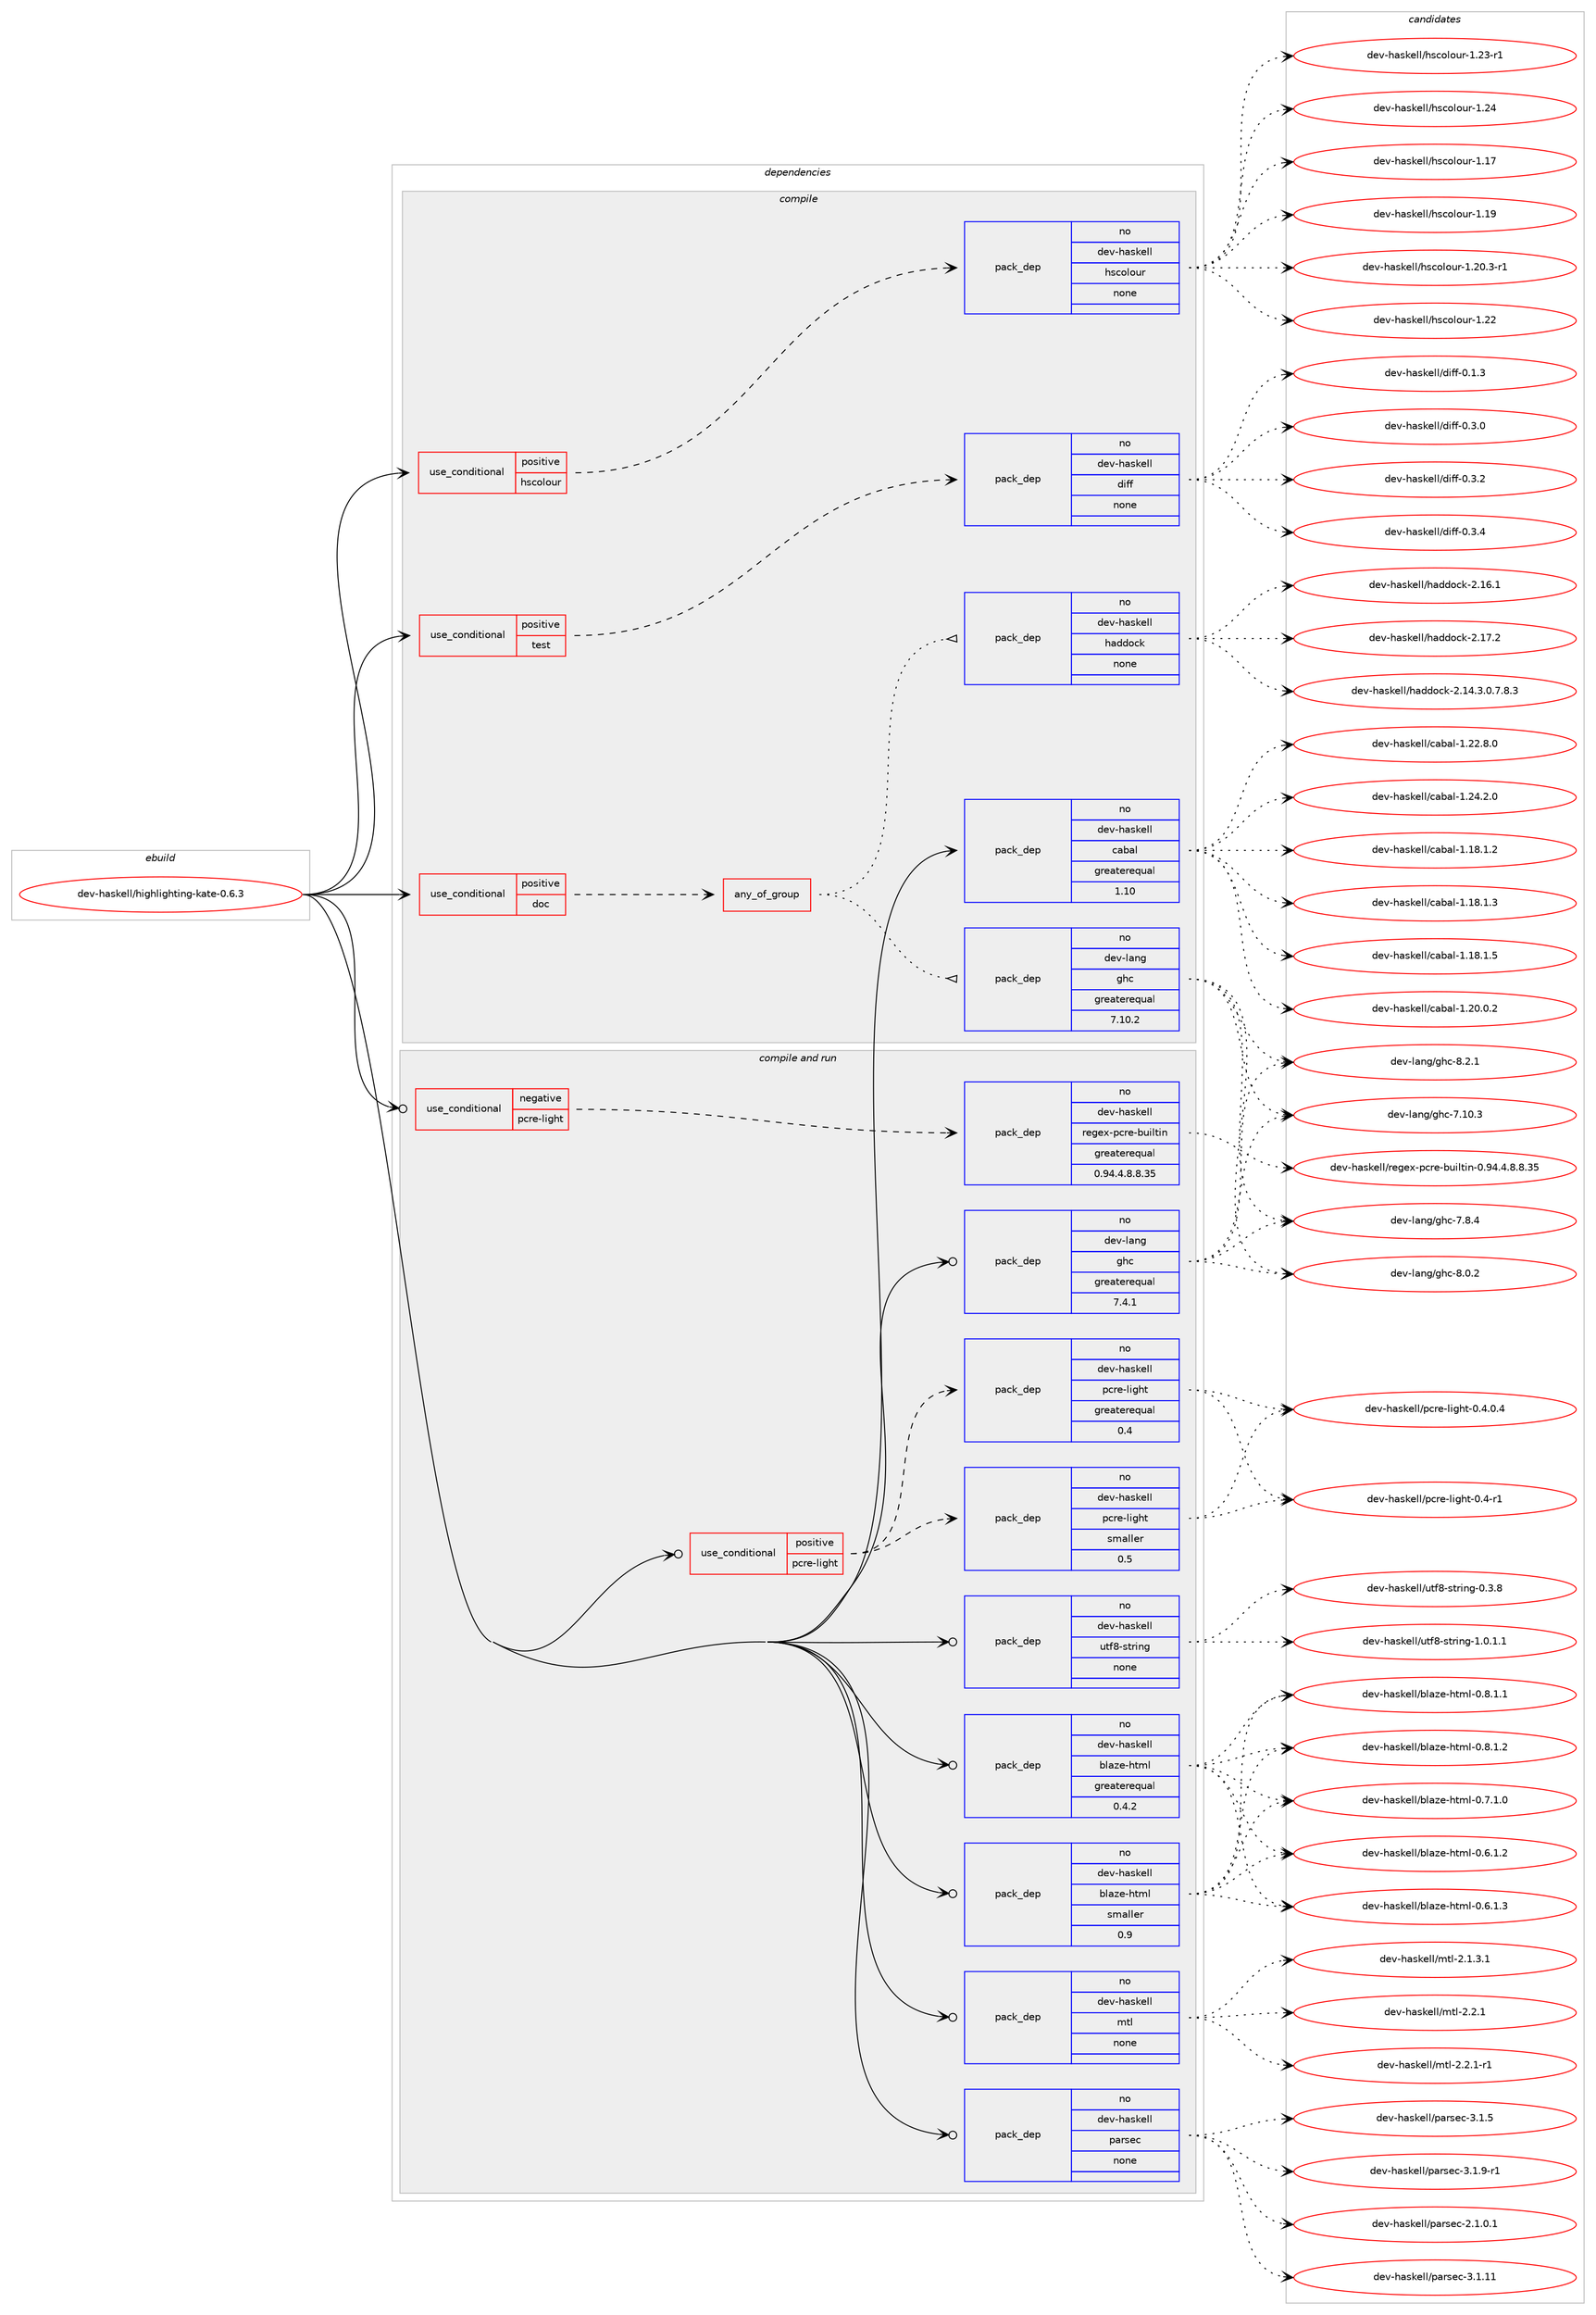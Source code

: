 digraph prolog {

# *************
# Graph options
# *************

newrank=true;
concentrate=true;
compound=true;
graph [rankdir=LR,fontname=Helvetica,fontsize=10,ranksep=1.5];#, ranksep=2.5, nodesep=0.2];
edge  [arrowhead=vee];
node  [fontname=Helvetica,fontsize=10];

# **********
# The ebuild
# **********

subgraph cluster_leftcol {
color=gray;
rank=same;
label=<<i>ebuild</i>>;
id [label="dev-haskell/highlighting-kate-0.6.3", color=red, width=4, href="../dev-haskell/highlighting-kate-0.6.3.svg"];
}

# ****************
# The dependencies
# ****************

subgraph cluster_midcol {
color=gray;
label=<<i>dependencies</i>>;
subgraph cluster_compile {
fillcolor="#eeeeee";
style=filled;
label=<<i>compile</i>>;
subgraph cond19256 {
dependency82918 [label=<<TABLE BORDER="0" CELLBORDER="1" CELLSPACING="0" CELLPADDING="4"><TR><TD ROWSPAN="3" CELLPADDING="10">use_conditional</TD></TR><TR><TD>positive</TD></TR><TR><TD>doc</TD></TR></TABLE>>, shape=none, color=red];
subgraph any2136 {
dependency82919 [label=<<TABLE BORDER="0" CELLBORDER="1" CELLSPACING="0" CELLPADDING="4"><TR><TD CELLPADDING="10">any_of_group</TD></TR></TABLE>>, shape=none, color=red];subgraph pack61496 {
dependency82920 [label=<<TABLE BORDER="0" CELLBORDER="1" CELLSPACING="0" CELLPADDING="4" WIDTH="220"><TR><TD ROWSPAN="6" CELLPADDING="30">pack_dep</TD></TR><TR><TD WIDTH="110">no</TD></TR><TR><TD>dev-haskell</TD></TR><TR><TD>haddock</TD></TR><TR><TD>none</TD></TR><TR><TD></TD></TR></TABLE>>, shape=none, color=blue];
}
dependency82919:e -> dependency82920:w [weight=20,style="dotted",arrowhead="oinv"];
subgraph pack61497 {
dependency82921 [label=<<TABLE BORDER="0" CELLBORDER="1" CELLSPACING="0" CELLPADDING="4" WIDTH="220"><TR><TD ROWSPAN="6" CELLPADDING="30">pack_dep</TD></TR><TR><TD WIDTH="110">no</TD></TR><TR><TD>dev-lang</TD></TR><TR><TD>ghc</TD></TR><TR><TD>greaterequal</TD></TR><TR><TD>7.10.2</TD></TR></TABLE>>, shape=none, color=blue];
}
dependency82919:e -> dependency82921:w [weight=20,style="dotted",arrowhead="oinv"];
}
dependency82918:e -> dependency82919:w [weight=20,style="dashed",arrowhead="vee"];
}
id:e -> dependency82918:w [weight=20,style="solid",arrowhead="vee"];
subgraph cond19257 {
dependency82922 [label=<<TABLE BORDER="0" CELLBORDER="1" CELLSPACING="0" CELLPADDING="4"><TR><TD ROWSPAN="3" CELLPADDING="10">use_conditional</TD></TR><TR><TD>positive</TD></TR><TR><TD>hscolour</TD></TR></TABLE>>, shape=none, color=red];
subgraph pack61498 {
dependency82923 [label=<<TABLE BORDER="0" CELLBORDER="1" CELLSPACING="0" CELLPADDING="4" WIDTH="220"><TR><TD ROWSPAN="6" CELLPADDING="30">pack_dep</TD></TR><TR><TD WIDTH="110">no</TD></TR><TR><TD>dev-haskell</TD></TR><TR><TD>hscolour</TD></TR><TR><TD>none</TD></TR><TR><TD></TD></TR></TABLE>>, shape=none, color=blue];
}
dependency82922:e -> dependency82923:w [weight=20,style="dashed",arrowhead="vee"];
}
id:e -> dependency82922:w [weight=20,style="solid",arrowhead="vee"];
subgraph cond19258 {
dependency82924 [label=<<TABLE BORDER="0" CELLBORDER="1" CELLSPACING="0" CELLPADDING="4"><TR><TD ROWSPAN="3" CELLPADDING="10">use_conditional</TD></TR><TR><TD>positive</TD></TR><TR><TD>test</TD></TR></TABLE>>, shape=none, color=red];
subgraph pack61499 {
dependency82925 [label=<<TABLE BORDER="0" CELLBORDER="1" CELLSPACING="0" CELLPADDING="4" WIDTH="220"><TR><TD ROWSPAN="6" CELLPADDING="30">pack_dep</TD></TR><TR><TD WIDTH="110">no</TD></TR><TR><TD>dev-haskell</TD></TR><TR><TD>diff</TD></TR><TR><TD>none</TD></TR><TR><TD></TD></TR></TABLE>>, shape=none, color=blue];
}
dependency82924:e -> dependency82925:w [weight=20,style="dashed",arrowhead="vee"];
}
id:e -> dependency82924:w [weight=20,style="solid",arrowhead="vee"];
subgraph pack61500 {
dependency82926 [label=<<TABLE BORDER="0" CELLBORDER="1" CELLSPACING="0" CELLPADDING="4" WIDTH="220"><TR><TD ROWSPAN="6" CELLPADDING="30">pack_dep</TD></TR><TR><TD WIDTH="110">no</TD></TR><TR><TD>dev-haskell</TD></TR><TR><TD>cabal</TD></TR><TR><TD>greaterequal</TD></TR><TR><TD>1.10</TD></TR></TABLE>>, shape=none, color=blue];
}
id:e -> dependency82926:w [weight=20,style="solid",arrowhead="vee"];
}
subgraph cluster_compileandrun {
fillcolor="#eeeeee";
style=filled;
label=<<i>compile and run</i>>;
subgraph cond19259 {
dependency82927 [label=<<TABLE BORDER="0" CELLBORDER="1" CELLSPACING="0" CELLPADDING="4"><TR><TD ROWSPAN="3" CELLPADDING="10">use_conditional</TD></TR><TR><TD>negative</TD></TR><TR><TD>pcre-light</TD></TR></TABLE>>, shape=none, color=red];
subgraph pack61501 {
dependency82928 [label=<<TABLE BORDER="0" CELLBORDER="1" CELLSPACING="0" CELLPADDING="4" WIDTH="220"><TR><TD ROWSPAN="6" CELLPADDING="30">pack_dep</TD></TR><TR><TD WIDTH="110">no</TD></TR><TR><TD>dev-haskell</TD></TR><TR><TD>regex-pcre-builtin</TD></TR><TR><TD>greaterequal</TD></TR><TR><TD>0.94.4.8.8.35</TD></TR></TABLE>>, shape=none, color=blue];
}
dependency82927:e -> dependency82928:w [weight=20,style="dashed",arrowhead="vee"];
}
id:e -> dependency82927:w [weight=20,style="solid",arrowhead="odotvee"];
subgraph cond19260 {
dependency82929 [label=<<TABLE BORDER="0" CELLBORDER="1" CELLSPACING="0" CELLPADDING="4"><TR><TD ROWSPAN="3" CELLPADDING="10">use_conditional</TD></TR><TR><TD>positive</TD></TR><TR><TD>pcre-light</TD></TR></TABLE>>, shape=none, color=red];
subgraph pack61502 {
dependency82930 [label=<<TABLE BORDER="0" CELLBORDER="1" CELLSPACING="0" CELLPADDING="4" WIDTH="220"><TR><TD ROWSPAN="6" CELLPADDING="30">pack_dep</TD></TR><TR><TD WIDTH="110">no</TD></TR><TR><TD>dev-haskell</TD></TR><TR><TD>pcre-light</TD></TR><TR><TD>greaterequal</TD></TR><TR><TD>0.4</TD></TR></TABLE>>, shape=none, color=blue];
}
dependency82929:e -> dependency82930:w [weight=20,style="dashed",arrowhead="vee"];
subgraph pack61503 {
dependency82931 [label=<<TABLE BORDER="0" CELLBORDER="1" CELLSPACING="0" CELLPADDING="4" WIDTH="220"><TR><TD ROWSPAN="6" CELLPADDING="30">pack_dep</TD></TR><TR><TD WIDTH="110">no</TD></TR><TR><TD>dev-haskell</TD></TR><TR><TD>pcre-light</TD></TR><TR><TD>smaller</TD></TR><TR><TD>0.5</TD></TR></TABLE>>, shape=none, color=blue];
}
dependency82929:e -> dependency82931:w [weight=20,style="dashed",arrowhead="vee"];
}
id:e -> dependency82929:w [weight=20,style="solid",arrowhead="odotvee"];
subgraph pack61504 {
dependency82932 [label=<<TABLE BORDER="0" CELLBORDER="1" CELLSPACING="0" CELLPADDING="4" WIDTH="220"><TR><TD ROWSPAN="6" CELLPADDING="30">pack_dep</TD></TR><TR><TD WIDTH="110">no</TD></TR><TR><TD>dev-haskell</TD></TR><TR><TD>blaze-html</TD></TR><TR><TD>greaterequal</TD></TR><TR><TD>0.4.2</TD></TR></TABLE>>, shape=none, color=blue];
}
id:e -> dependency82932:w [weight=20,style="solid",arrowhead="odotvee"];
subgraph pack61505 {
dependency82933 [label=<<TABLE BORDER="0" CELLBORDER="1" CELLSPACING="0" CELLPADDING="4" WIDTH="220"><TR><TD ROWSPAN="6" CELLPADDING="30">pack_dep</TD></TR><TR><TD WIDTH="110">no</TD></TR><TR><TD>dev-haskell</TD></TR><TR><TD>blaze-html</TD></TR><TR><TD>smaller</TD></TR><TR><TD>0.9</TD></TR></TABLE>>, shape=none, color=blue];
}
id:e -> dependency82933:w [weight=20,style="solid",arrowhead="odotvee"];
subgraph pack61506 {
dependency82934 [label=<<TABLE BORDER="0" CELLBORDER="1" CELLSPACING="0" CELLPADDING="4" WIDTH="220"><TR><TD ROWSPAN="6" CELLPADDING="30">pack_dep</TD></TR><TR><TD WIDTH="110">no</TD></TR><TR><TD>dev-haskell</TD></TR><TR><TD>mtl</TD></TR><TR><TD>none</TD></TR><TR><TD></TD></TR></TABLE>>, shape=none, color=blue];
}
id:e -> dependency82934:w [weight=20,style="solid",arrowhead="odotvee"];
subgraph pack61507 {
dependency82935 [label=<<TABLE BORDER="0" CELLBORDER="1" CELLSPACING="0" CELLPADDING="4" WIDTH="220"><TR><TD ROWSPAN="6" CELLPADDING="30">pack_dep</TD></TR><TR><TD WIDTH="110">no</TD></TR><TR><TD>dev-haskell</TD></TR><TR><TD>parsec</TD></TR><TR><TD>none</TD></TR><TR><TD></TD></TR></TABLE>>, shape=none, color=blue];
}
id:e -> dependency82935:w [weight=20,style="solid",arrowhead="odotvee"];
subgraph pack61508 {
dependency82936 [label=<<TABLE BORDER="0" CELLBORDER="1" CELLSPACING="0" CELLPADDING="4" WIDTH="220"><TR><TD ROWSPAN="6" CELLPADDING="30">pack_dep</TD></TR><TR><TD WIDTH="110">no</TD></TR><TR><TD>dev-haskell</TD></TR><TR><TD>utf8-string</TD></TR><TR><TD>none</TD></TR><TR><TD></TD></TR></TABLE>>, shape=none, color=blue];
}
id:e -> dependency82936:w [weight=20,style="solid",arrowhead="odotvee"];
subgraph pack61509 {
dependency82937 [label=<<TABLE BORDER="0" CELLBORDER="1" CELLSPACING="0" CELLPADDING="4" WIDTH="220"><TR><TD ROWSPAN="6" CELLPADDING="30">pack_dep</TD></TR><TR><TD WIDTH="110">no</TD></TR><TR><TD>dev-lang</TD></TR><TR><TD>ghc</TD></TR><TR><TD>greaterequal</TD></TR><TR><TD>7.4.1</TD></TR></TABLE>>, shape=none, color=blue];
}
id:e -> dependency82937:w [weight=20,style="solid",arrowhead="odotvee"];
}
subgraph cluster_run {
fillcolor="#eeeeee";
style=filled;
label=<<i>run</i>>;
}
}

# **************
# The candidates
# **************

subgraph cluster_choices {
rank=same;
color=gray;
label=<<i>candidates</i>>;

subgraph choice61496 {
color=black;
nodesep=1;
choice1001011184510497115107101108108471049710010011199107455046495246514648465546564651 [label="dev-haskell/haddock-2.14.3.0.7.8.3", color=red, width=4,href="../dev-haskell/haddock-2.14.3.0.7.8.3.svg"];
choice100101118451049711510710110810847104971001001119910745504649544649 [label="dev-haskell/haddock-2.16.1", color=red, width=4,href="../dev-haskell/haddock-2.16.1.svg"];
choice100101118451049711510710110810847104971001001119910745504649554650 [label="dev-haskell/haddock-2.17.2", color=red, width=4,href="../dev-haskell/haddock-2.17.2.svg"];
dependency82920:e -> choice1001011184510497115107101108108471049710010011199107455046495246514648465546564651:w [style=dotted,weight="100"];
dependency82920:e -> choice100101118451049711510710110810847104971001001119910745504649544649:w [style=dotted,weight="100"];
dependency82920:e -> choice100101118451049711510710110810847104971001001119910745504649554650:w [style=dotted,weight="100"];
}
subgraph choice61497 {
color=black;
nodesep=1;
choice1001011184510897110103471031049945554649484651 [label="dev-lang/ghc-7.10.3", color=red, width=4,href="../dev-lang/ghc-7.10.3.svg"];
choice10010111845108971101034710310499455546564652 [label="dev-lang/ghc-7.8.4", color=red, width=4,href="../dev-lang/ghc-7.8.4.svg"];
choice10010111845108971101034710310499455646484650 [label="dev-lang/ghc-8.0.2", color=red, width=4,href="../dev-lang/ghc-8.0.2.svg"];
choice10010111845108971101034710310499455646504649 [label="dev-lang/ghc-8.2.1", color=red, width=4,href="../dev-lang/ghc-8.2.1.svg"];
dependency82921:e -> choice1001011184510897110103471031049945554649484651:w [style=dotted,weight="100"];
dependency82921:e -> choice10010111845108971101034710310499455546564652:w [style=dotted,weight="100"];
dependency82921:e -> choice10010111845108971101034710310499455646484650:w [style=dotted,weight="100"];
dependency82921:e -> choice10010111845108971101034710310499455646504649:w [style=dotted,weight="100"];
}
subgraph choice61498 {
color=black;
nodesep=1;
choice100101118451049711510710110810847104115991111081111171144549464955 [label="dev-haskell/hscolour-1.17", color=red, width=4,href="../dev-haskell/hscolour-1.17.svg"];
choice100101118451049711510710110810847104115991111081111171144549464957 [label="dev-haskell/hscolour-1.19", color=red, width=4,href="../dev-haskell/hscolour-1.19.svg"];
choice10010111845104971151071011081084710411599111108111117114454946504846514511449 [label="dev-haskell/hscolour-1.20.3-r1", color=red, width=4,href="../dev-haskell/hscolour-1.20.3-r1.svg"];
choice100101118451049711510710110810847104115991111081111171144549465050 [label="dev-haskell/hscolour-1.22", color=red, width=4,href="../dev-haskell/hscolour-1.22.svg"];
choice1001011184510497115107101108108471041159911110811111711445494650514511449 [label="dev-haskell/hscolour-1.23-r1", color=red, width=4,href="../dev-haskell/hscolour-1.23-r1.svg"];
choice100101118451049711510710110810847104115991111081111171144549465052 [label="dev-haskell/hscolour-1.24", color=red, width=4,href="../dev-haskell/hscolour-1.24.svg"];
dependency82923:e -> choice100101118451049711510710110810847104115991111081111171144549464955:w [style=dotted,weight="100"];
dependency82923:e -> choice100101118451049711510710110810847104115991111081111171144549464957:w [style=dotted,weight="100"];
dependency82923:e -> choice10010111845104971151071011081084710411599111108111117114454946504846514511449:w [style=dotted,weight="100"];
dependency82923:e -> choice100101118451049711510710110810847104115991111081111171144549465050:w [style=dotted,weight="100"];
dependency82923:e -> choice1001011184510497115107101108108471041159911110811111711445494650514511449:w [style=dotted,weight="100"];
dependency82923:e -> choice100101118451049711510710110810847104115991111081111171144549465052:w [style=dotted,weight="100"];
}
subgraph choice61499 {
color=black;
nodesep=1;
choice100101118451049711510710110810847100105102102454846494651 [label="dev-haskell/diff-0.1.3", color=red, width=4,href="../dev-haskell/diff-0.1.3.svg"];
choice100101118451049711510710110810847100105102102454846514648 [label="dev-haskell/diff-0.3.0", color=red, width=4,href="../dev-haskell/diff-0.3.0.svg"];
choice100101118451049711510710110810847100105102102454846514650 [label="dev-haskell/diff-0.3.2", color=red, width=4,href="../dev-haskell/diff-0.3.2.svg"];
choice100101118451049711510710110810847100105102102454846514652 [label="dev-haskell/diff-0.3.4", color=red, width=4,href="../dev-haskell/diff-0.3.4.svg"];
dependency82925:e -> choice100101118451049711510710110810847100105102102454846494651:w [style=dotted,weight="100"];
dependency82925:e -> choice100101118451049711510710110810847100105102102454846514648:w [style=dotted,weight="100"];
dependency82925:e -> choice100101118451049711510710110810847100105102102454846514650:w [style=dotted,weight="100"];
dependency82925:e -> choice100101118451049711510710110810847100105102102454846514652:w [style=dotted,weight="100"];
}
subgraph choice61500 {
color=black;
nodesep=1;
choice10010111845104971151071011081084799979897108454946495646494650 [label="dev-haskell/cabal-1.18.1.2", color=red, width=4,href="../dev-haskell/cabal-1.18.1.2.svg"];
choice10010111845104971151071011081084799979897108454946495646494651 [label="dev-haskell/cabal-1.18.1.3", color=red, width=4,href="../dev-haskell/cabal-1.18.1.3.svg"];
choice10010111845104971151071011081084799979897108454946495646494653 [label="dev-haskell/cabal-1.18.1.5", color=red, width=4,href="../dev-haskell/cabal-1.18.1.5.svg"];
choice10010111845104971151071011081084799979897108454946504846484650 [label="dev-haskell/cabal-1.20.0.2", color=red, width=4,href="../dev-haskell/cabal-1.20.0.2.svg"];
choice10010111845104971151071011081084799979897108454946505046564648 [label="dev-haskell/cabal-1.22.8.0", color=red, width=4,href="../dev-haskell/cabal-1.22.8.0.svg"];
choice10010111845104971151071011081084799979897108454946505246504648 [label="dev-haskell/cabal-1.24.2.0", color=red, width=4,href="../dev-haskell/cabal-1.24.2.0.svg"];
dependency82926:e -> choice10010111845104971151071011081084799979897108454946495646494650:w [style=dotted,weight="100"];
dependency82926:e -> choice10010111845104971151071011081084799979897108454946495646494651:w [style=dotted,weight="100"];
dependency82926:e -> choice10010111845104971151071011081084799979897108454946495646494653:w [style=dotted,weight="100"];
dependency82926:e -> choice10010111845104971151071011081084799979897108454946504846484650:w [style=dotted,weight="100"];
dependency82926:e -> choice10010111845104971151071011081084799979897108454946505046564648:w [style=dotted,weight="100"];
dependency82926:e -> choice10010111845104971151071011081084799979897108454946505246504648:w [style=dotted,weight="100"];
}
subgraph choice61501 {
color=black;
nodesep=1;
choice100101118451049711510710110810847114101103101120451129911410145981171051081161051104548465752465246564656465153 [label="dev-haskell/regex-pcre-builtin-0.94.4.8.8.35", color=red, width=4,href="../dev-haskell/regex-pcre-builtin-0.94.4.8.8.35.svg"];
dependency82928:e -> choice100101118451049711510710110810847114101103101120451129911410145981171051081161051104548465752465246564656465153:w [style=dotted,weight="100"];
}
subgraph choice61502 {
color=black;
nodesep=1;
choice1001011184510497115107101108108471129911410145108105103104116454846524511449 [label="dev-haskell/pcre-light-0.4-r1", color=red, width=4,href="../dev-haskell/pcre-light-0.4-r1.svg"];
choice10010111845104971151071011081084711299114101451081051031041164548465246484652 [label="dev-haskell/pcre-light-0.4.0.4", color=red, width=4,href="../dev-haskell/pcre-light-0.4.0.4.svg"];
dependency82930:e -> choice1001011184510497115107101108108471129911410145108105103104116454846524511449:w [style=dotted,weight="100"];
dependency82930:e -> choice10010111845104971151071011081084711299114101451081051031041164548465246484652:w [style=dotted,weight="100"];
}
subgraph choice61503 {
color=black;
nodesep=1;
choice1001011184510497115107101108108471129911410145108105103104116454846524511449 [label="dev-haskell/pcre-light-0.4-r1", color=red, width=4,href="../dev-haskell/pcre-light-0.4-r1.svg"];
choice10010111845104971151071011081084711299114101451081051031041164548465246484652 [label="dev-haskell/pcre-light-0.4.0.4", color=red, width=4,href="../dev-haskell/pcre-light-0.4.0.4.svg"];
dependency82931:e -> choice1001011184510497115107101108108471129911410145108105103104116454846524511449:w [style=dotted,weight="100"];
dependency82931:e -> choice10010111845104971151071011081084711299114101451081051031041164548465246484652:w [style=dotted,weight="100"];
}
subgraph choice61504 {
color=black;
nodesep=1;
choice1001011184510497115107101108108479810897122101451041161091084548465446494650 [label="dev-haskell/blaze-html-0.6.1.2", color=red, width=4,href="../dev-haskell/blaze-html-0.6.1.2.svg"];
choice1001011184510497115107101108108479810897122101451041161091084548465446494651 [label="dev-haskell/blaze-html-0.6.1.3", color=red, width=4,href="../dev-haskell/blaze-html-0.6.1.3.svg"];
choice1001011184510497115107101108108479810897122101451041161091084548465546494648 [label="dev-haskell/blaze-html-0.7.1.0", color=red, width=4,href="../dev-haskell/blaze-html-0.7.1.0.svg"];
choice1001011184510497115107101108108479810897122101451041161091084548465646494649 [label="dev-haskell/blaze-html-0.8.1.1", color=red, width=4,href="../dev-haskell/blaze-html-0.8.1.1.svg"];
choice1001011184510497115107101108108479810897122101451041161091084548465646494650 [label="dev-haskell/blaze-html-0.8.1.2", color=red, width=4,href="../dev-haskell/blaze-html-0.8.1.2.svg"];
dependency82932:e -> choice1001011184510497115107101108108479810897122101451041161091084548465446494650:w [style=dotted,weight="100"];
dependency82932:e -> choice1001011184510497115107101108108479810897122101451041161091084548465446494651:w [style=dotted,weight="100"];
dependency82932:e -> choice1001011184510497115107101108108479810897122101451041161091084548465546494648:w [style=dotted,weight="100"];
dependency82932:e -> choice1001011184510497115107101108108479810897122101451041161091084548465646494649:w [style=dotted,weight="100"];
dependency82932:e -> choice1001011184510497115107101108108479810897122101451041161091084548465646494650:w [style=dotted,weight="100"];
}
subgraph choice61505 {
color=black;
nodesep=1;
choice1001011184510497115107101108108479810897122101451041161091084548465446494650 [label="dev-haskell/blaze-html-0.6.1.2", color=red, width=4,href="../dev-haskell/blaze-html-0.6.1.2.svg"];
choice1001011184510497115107101108108479810897122101451041161091084548465446494651 [label="dev-haskell/blaze-html-0.6.1.3", color=red, width=4,href="../dev-haskell/blaze-html-0.6.1.3.svg"];
choice1001011184510497115107101108108479810897122101451041161091084548465546494648 [label="dev-haskell/blaze-html-0.7.1.0", color=red, width=4,href="../dev-haskell/blaze-html-0.7.1.0.svg"];
choice1001011184510497115107101108108479810897122101451041161091084548465646494649 [label="dev-haskell/blaze-html-0.8.1.1", color=red, width=4,href="../dev-haskell/blaze-html-0.8.1.1.svg"];
choice1001011184510497115107101108108479810897122101451041161091084548465646494650 [label="dev-haskell/blaze-html-0.8.1.2", color=red, width=4,href="../dev-haskell/blaze-html-0.8.1.2.svg"];
dependency82933:e -> choice1001011184510497115107101108108479810897122101451041161091084548465446494650:w [style=dotted,weight="100"];
dependency82933:e -> choice1001011184510497115107101108108479810897122101451041161091084548465446494651:w [style=dotted,weight="100"];
dependency82933:e -> choice1001011184510497115107101108108479810897122101451041161091084548465546494648:w [style=dotted,weight="100"];
dependency82933:e -> choice1001011184510497115107101108108479810897122101451041161091084548465646494649:w [style=dotted,weight="100"];
dependency82933:e -> choice1001011184510497115107101108108479810897122101451041161091084548465646494650:w [style=dotted,weight="100"];
}
subgraph choice61506 {
color=black;
nodesep=1;
choice1001011184510497115107101108108471091161084550464946514649 [label="dev-haskell/mtl-2.1.3.1", color=red, width=4,href="../dev-haskell/mtl-2.1.3.1.svg"];
choice100101118451049711510710110810847109116108455046504649 [label="dev-haskell/mtl-2.2.1", color=red, width=4,href="../dev-haskell/mtl-2.2.1.svg"];
choice1001011184510497115107101108108471091161084550465046494511449 [label="dev-haskell/mtl-2.2.1-r1", color=red, width=4,href="../dev-haskell/mtl-2.2.1-r1.svg"];
dependency82934:e -> choice1001011184510497115107101108108471091161084550464946514649:w [style=dotted,weight="100"];
dependency82934:e -> choice100101118451049711510710110810847109116108455046504649:w [style=dotted,weight="100"];
dependency82934:e -> choice1001011184510497115107101108108471091161084550465046494511449:w [style=dotted,weight="100"];
}
subgraph choice61507 {
color=black;
nodesep=1;
choice10010111845104971151071011081084711297114115101994550464946484649 [label="dev-haskell/parsec-2.1.0.1", color=red, width=4,href="../dev-haskell/parsec-2.1.0.1.svg"];
choice100101118451049711510710110810847112971141151019945514649464949 [label="dev-haskell/parsec-3.1.11", color=red, width=4,href="../dev-haskell/parsec-3.1.11.svg"];
choice1001011184510497115107101108108471129711411510199455146494653 [label="dev-haskell/parsec-3.1.5", color=red, width=4,href="../dev-haskell/parsec-3.1.5.svg"];
choice10010111845104971151071011081084711297114115101994551464946574511449 [label="dev-haskell/parsec-3.1.9-r1", color=red, width=4,href="../dev-haskell/parsec-3.1.9-r1.svg"];
dependency82935:e -> choice10010111845104971151071011081084711297114115101994550464946484649:w [style=dotted,weight="100"];
dependency82935:e -> choice100101118451049711510710110810847112971141151019945514649464949:w [style=dotted,weight="100"];
dependency82935:e -> choice1001011184510497115107101108108471129711411510199455146494653:w [style=dotted,weight="100"];
dependency82935:e -> choice10010111845104971151071011081084711297114115101994551464946574511449:w [style=dotted,weight="100"];
}
subgraph choice61508 {
color=black;
nodesep=1;
choice1001011184510497115107101108108471171161025645115116114105110103454846514656 [label="dev-haskell/utf8-string-0.3.8", color=red, width=4,href="../dev-haskell/utf8-string-0.3.8.svg"];
choice10010111845104971151071011081084711711610256451151161141051101034549464846494649 [label="dev-haskell/utf8-string-1.0.1.1", color=red, width=4,href="../dev-haskell/utf8-string-1.0.1.1.svg"];
dependency82936:e -> choice1001011184510497115107101108108471171161025645115116114105110103454846514656:w [style=dotted,weight="100"];
dependency82936:e -> choice10010111845104971151071011081084711711610256451151161141051101034549464846494649:w [style=dotted,weight="100"];
}
subgraph choice61509 {
color=black;
nodesep=1;
choice1001011184510897110103471031049945554649484651 [label="dev-lang/ghc-7.10.3", color=red, width=4,href="../dev-lang/ghc-7.10.3.svg"];
choice10010111845108971101034710310499455546564652 [label="dev-lang/ghc-7.8.4", color=red, width=4,href="../dev-lang/ghc-7.8.4.svg"];
choice10010111845108971101034710310499455646484650 [label="dev-lang/ghc-8.0.2", color=red, width=4,href="../dev-lang/ghc-8.0.2.svg"];
choice10010111845108971101034710310499455646504649 [label="dev-lang/ghc-8.2.1", color=red, width=4,href="../dev-lang/ghc-8.2.1.svg"];
dependency82937:e -> choice1001011184510897110103471031049945554649484651:w [style=dotted,weight="100"];
dependency82937:e -> choice10010111845108971101034710310499455546564652:w [style=dotted,weight="100"];
dependency82937:e -> choice10010111845108971101034710310499455646484650:w [style=dotted,weight="100"];
dependency82937:e -> choice10010111845108971101034710310499455646504649:w [style=dotted,weight="100"];
}
}

}
